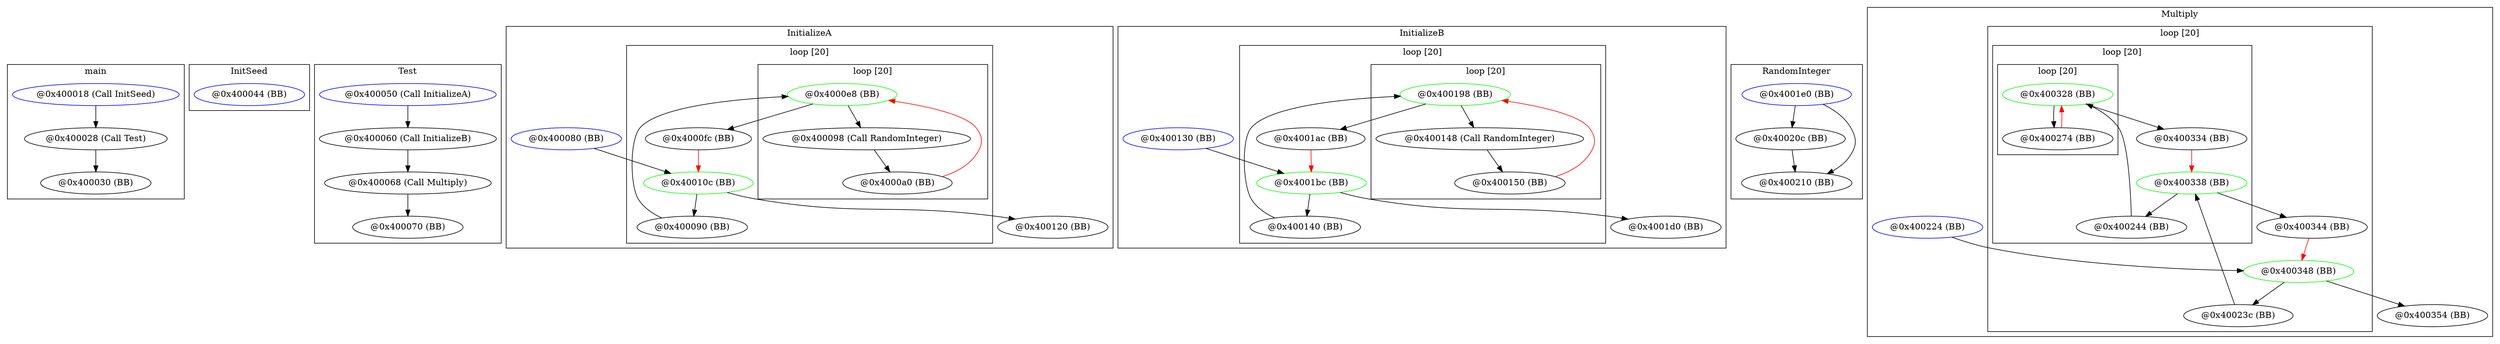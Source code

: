digraph G {
subgraph cluster_main {
graph [label = "main"];
node0x25480f0 [label = "@0x400018 (Call InitSeed)" ,color="blue"];
node0x2549930 [label = "@0x400028 (Call Test)"];
node0x2549e70 [label = "@0x400030 (BB)"];
}
subgraph cluster_InitSeed {
graph [label = "InitSeed"];
node0x2555230 [label = "@0x400044 (BB)" ,color="blue"];
}
subgraph cluster_Test {
graph [label = "Test"];
node0x2555ab0 [label = "@0x400050 (Call InitializeA)" ,color="blue"];
node0x2556970 [label = "@0x400060 (Call InitializeB)"];
node0x254d310 [label = "@0x400068 (Call Multiply)"];
node0x254d8f0 [label = "@0x400070 (BB)"];
}
subgraph cluster_InitializeA {
graph [label = "InitializeA"];
subgraph cluster_loop0x26aa9a0 {
graph [label = "loop [20]"];
node0x26a8ac0 [label = "@0x40010c (BB)" ,color="green"];
node0x2562740 [label = "@0x4000fc (BB)"];
node0x2561de0 [label = "@0x4000e8 (BB)" ,color="green"];
node0x254f620 [label = "@0x400090 (BB)"];
node0x2550140 [label = "@0x4000a0 (BB)"];
node0x254fb60 [label = "@0x400098 (Call RandomInteger)"];
subgraph cluster_loop0x26aa880 {
graph [label = "loop [20]"];
node0x2561de0;
node0x2550140;
node0x254fb60;
}
}
node0x254c3e0 [label = "@0x400080 (BB)" ,color="blue"];
node0x254f620;
node0x254fb60;
node0x2550140;
node0x2561de0;
node0x2562740;
node0x26a8ac0;
node0x26a97f0 [label = "@0x400120 (BB)"];
}
subgraph cluster_InitializeB {
graph [label = "InitializeB"];
subgraph cluster_loop0x26b2da0 {
graph [label = "loop [20]"];
node0x26b0fc0 [label = "@0x4001bc (BB)" ,color="green"];
node0x26b0440 [label = "@0x4001ac (BB)"];
node0x26afaa0 [label = "@0x400198 (BB)" ,color="green"];
node0x26ab920 [label = "@0x400140 (BB)"];
node0x26ac440 [label = "@0x400150 (BB)"];
node0x26abe60 [label = "@0x400148 (Call RandomInteger)"];
subgraph cluster_loop0x26b2c80 {
graph [label = "loop [20]"];
node0x26afaa0;
node0x26ac440;
node0x26abe60;
}
}
node0x26aab40 [label = "@0x400130 (BB)" ,color="blue"];
node0x26ab920;
node0x26abe60;
node0x26ac440;
node0x26afaa0;
node0x26b0440;
node0x26b0fc0;
node0x26b1cf0 [label = "@0x4001d0 (BB)"];
}
subgraph cluster_RandomInteger {
graph [label = "RandomInteger"];
node0x26ab1c0 [label = "@0x4001e0 (BB)" ,color="blue"];
node0x26b4c70 [label = "@0x40020c (BB)"];
node0x26b3240 [label = "@0x400210 (BB)"];
}
subgraph cluster_Multiply {
graph [label = "Multiply"];
subgraph cluster_loop0x26c4ad0 {
graph [label = "loop [20]"];
node0x26c2a80 [label = "@0x400348 (BB)" ,color="green"];
node0x26c2790 [label = "@0x400344 (BB)"];
node0x26bb200 [label = "@0x400338 (BB)" ,color="green"];
node0x26b7410 [label = "@0x40023c (BB)"];
node0x26baf10 [label = "@0x400334 (BB)"];
node0x26c1db0 [label = "@0x400328 (BB)" ,color="green"];
node0x26b7950 [label = "@0x400244 (BB)"];
node0x26b9c50 [label = "@0x400274 (BB)"];
subgraph cluster_loop0x26c4a00 {
graph [label = "loop [20]"];
node0x26bb200;
node0x26baf10;
node0x26c1db0;
node0x26b7950;
node0x26b9c50;
subgraph cluster_loop0x26c4890 {
graph [label = "loop [20]"];
node0x26c1db0;
node0x26b9c50;
}
}
}
node0x26b4fb0 [label = "@0x400224 (BB)" ,color="blue"];
node0x26b7410;
node0x26b7950;
node0x26b9c50;
node0x26c1db0;
node0x26baf10;
node0x26bb200;
node0x26c2790;
node0x26c2a80;
node0x26c33d0 [label = "@0x400354 (BB)"];
}
node0x25480f0 -> node0x2549930;
node0x2549930 -> node0x2549e70;
node0x2555ab0 -> node0x2556970;
node0x2556970 -> node0x254d310;
node0x254d310 -> node0x254d8f0;
node0x254c3e0 -> node0x26a8ac0;
node0x254f620 -> node0x2561de0;
node0x254fb60 -> node0x2550140;
node0x2550140 -> node0x2561de0[color="red"];
node0x2561de0 -> node0x254fb60;
node0x2561de0 -> node0x2562740;
node0x2562740 -> node0x26a8ac0[color="red"];
node0x26a8ac0 -> node0x254f620;
node0x26a8ac0 -> node0x26a97f0;
node0x26aab40 -> node0x26b0fc0;
node0x26ab920 -> node0x26afaa0;
node0x26abe60 -> node0x26ac440;
node0x26ac440 -> node0x26afaa0[color="red"];
node0x26afaa0 -> node0x26abe60;
node0x26afaa0 -> node0x26b0440;
node0x26b0440 -> node0x26b0fc0[color="red"];
node0x26b0fc0 -> node0x26ab920;
node0x26b0fc0 -> node0x26b1cf0;
node0x26ab1c0 -> node0x26b4c70;
node0x26ab1c0 -> node0x26b3240;
node0x26b4c70 -> node0x26b3240;
node0x26b4fb0 -> node0x26c2a80;
node0x26b7410 -> node0x26bb200;
node0x26b7950 -> node0x26c1db0;
node0x26b9c50 -> node0x26c1db0[color="red"];
node0x26c1db0 -> node0x26b9c50;
node0x26c1db0 -> node0x26baf10;
node0x26baf10 -> node0x26bb200[color="red"];
node0x26bb200 -> node0x26b7950;
node0x26bb200 -> node0x26c2790;
node0x26c2790 -> node0x26c2a80[color="red"];
node0x26c2a80 -> node0x26b7410;
node0x26c2a80 -> node0x26c33d0;
}
